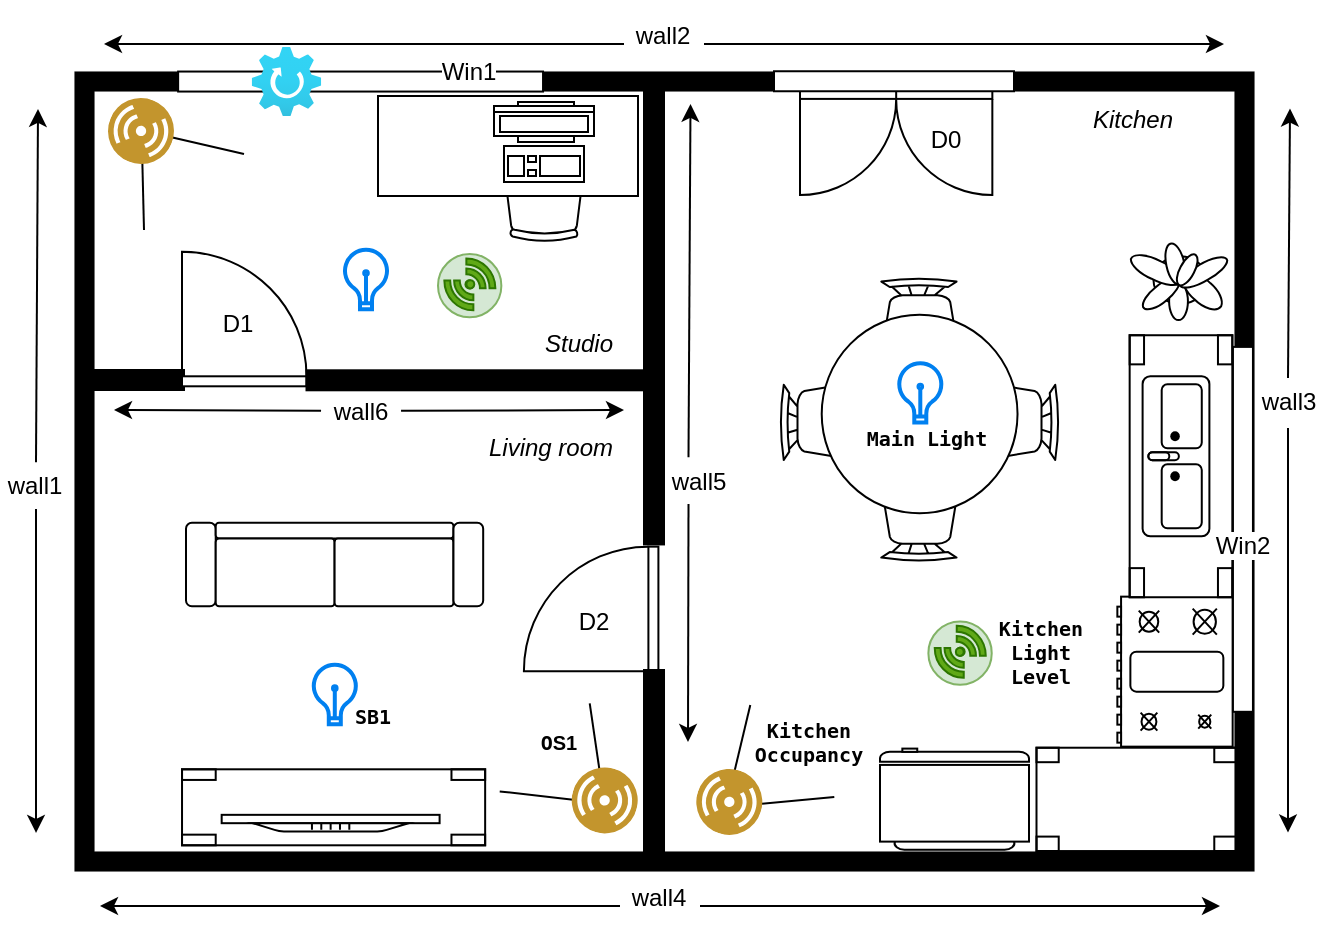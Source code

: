 <mxfile version="22.0.3" type="device">
  <diagram id="qc-cw8mjiicPfDOIfQId" name="Page-1">
    <mxGraphModel dx="1342" dy="1763" grid="1" gridSize="10" guides="1" tooltips="1" connect="1" arrows="1" fold="1" page="1" pageScale="1" pageWidth="800" pageHeight="500" math="0" shadow="0">
      <root>
        <mxCell id="0" />
        <mxCell id="1" parent="0" />
        <mxCell id="7r8yQM-oweqpXDeGi5ox-84" value="" style="verticalLabelPosition=bottom;html=1;verticalAlign=top;align=center;shape=mxgraph.floorplan.chair;shadow=0;direction=south;strokeWidth=1;rotation=-180;container=0;flipH=1;" parent="1" vertex="1">
          <mxGeometry x="561.554" y="-794.736" width="35.946" height="37.726" as="geometry" />
        </mxCell>
        <mxCell id="RznItZ6FsPS7y6rkY32L-12" value="" style="verticalLabelPosition=bottom;html=1;verticalAlign=top;align=center;shape=mxgraph.floorplan.range_2;strokeWidth=1;rotation=90;" parent="1" vertex="1">
          <mxGeometry x="618" y="-680.0" width="75" height="57.65" as="geometry" />
        </mxCell>
        <mxCell id="RznItZ6FsPS7y6rkY32L-13" value="" style="verticalLabelPosition=bottom;html=1;verticalAlign=top;align=center;shape=mxgraph.floorplan.refrigerator;strokeWidth=1;rotation=-180;" parent="1" vertex="1">
          <mxGeometry x="508" y="-612.7" width="74.5" height="50.62" as="geometry" />
        </mxCell>
        <mxCell id="RznItZ6FsPS7y6rkY32L-17" value="" style="verticalLabelPosition=bottom;html=1;verticalAlign=top;align=center;shape=mxgraph.floorplan.table;strokeWidth=1;rotation=-180;" parent="1" vertex="1">
          <mxGeometry x="586.25" y="-613.14" width="100" height="51.67" as="geometry" />
        </mxCell>
        <mxCell id="RznItZ6FsPS7y6rkY32L-88" value="&lt;i&gt;Living room&lt;/i&gt;" style="text;html=1;strokeColor=none;fillColor=none;align=center;verticalAlign=middle;whiteSpace=wrap;rounded=0;fontSize=12;" parent="1" vertex="1">
          <mxGeometry x="297" y="-775.735" width="93" height="25.051" as="geometry" />
        </mxCell>
        <mxCell id="RznItZ6FsPS7y6rkY32L-2" value="" style="verticalLabelPosition=bottom;html=1;verticalAlign=top;align=center;shape=mxgraph.floorplan.room;fillColor=strokeColor;strokeWidth=0;" parent="1" vertex="1">
          <mxGeometry x="105" y="-951.55" width="590" height="400" as="geometry" />
        </mxCell>
        <mxCell id="7r8yQM-oweqpXDeGi5ox-9" value="" style="group;rotation=-180;" parent="1" vertex="1" connectable="0">
          <mxGeometry x="455" y="-950.55" width="133" height="59.46" as="geometry" />
        </mxCell>
        <mxCell id="RznItZ6FsPS7y6rkY32L-38" value="" style="verticalLabelPosition=bottom;html=1;verticalAlign=top;align=center;shape=mxgraph.floorplan.doorDouble;aspect=fixed;strokeWidth=1;rotation=-360;" parent="7r8yQM-oweqpXDeGi5ox-9" vertex="1">
          <mxGeometry x="13" y="8" width="96.17" height="51.09" as="geometry" />
        </mxCell>
        <mxCell id="RznItZ6FsPS7y6rkY32L-39" value="" style="verticalLabelPosition=bottom;html=1;verticalAlign=top;align=center;shape=mxgraph.floorplan.wall;strokeWidth=1;rotation=-180;" parent="7r8yQM-oweqpXDeGi5ox-9" vertex="1">
          <mxGeometry width="120" height="8.35" as="geometry" />
        </mxCell>
        <mxCell id="7r8yQM-oweqpXDeGi5ox-16" value="D0" style="text;html=1;strokeColor=none;fillColor=none;align=center;verticalAlign=middle;whiteSpace=wrap;rounded=0;fontSize=12;" parent="7r8yQM-oweqpXDeGi5ox-9" vertex="1">
          <mxGeometry x="63.17" y="21.02" width="46" height="25.05" as="geometry" />
        </mxCell>
        <mxCell id="7r8yQM-oweqpXDeGi5ox-12" value="" style="group;rotation=-180;" parent="1" vertex="1" connectable="0">
          <mxGeometry x="633" y="-819.55" width="51.34" height="131" as="geometry" />
        </mxCell>
        <mxCell id="RznItZ6FsPS7y6rkY32L-15" value="" style="verticalLabelPosition=bottom;html=1;verticalAlign=top;align=center;shape=mxgraph.floorplan.table;strokeWidth=1;rotation=-90;" parent="7r8yQM-oweqpXDeGi5ox-12" vertex="1">
          <mxGeometry x="-40" y="40" width="131" height="51.34" as="geometry" />
        </mxCell>
        <mxCell id="RznItZ6FsPS7y6rkY32L-14" value="" style="verticalLabelPosition=bottom;html=1;verticalAlign=top;align=center;shape=mxgraph.floorplan.sink_double2;strokeWidth=1;rotation=-90;" parent="7r8yQM-oweqpXDeGi5ox-12" vertex="1">
          <mxGeometry x="-17" y="44" width="80" height="33.401" as="geometry" />
        </mxCell>
        <mxCell id="7r8yQM-oweqpXDeGi5ox-14" value="&lt;i&gt;Kitchen&lt;/i&gt;" style="text;html=1;strokeColor=none;fillColor=none;align=center;verticalAlign=middle;whiteSpace=wrap;rounded=0;fontSize=12;" parent="1" vertex="1">
          <mxGeometry x="588" y="-939.445" width="93" height="25.051" as="geometry" />
        </mxCell>
        <mxCell id="7r8yQM-oweqpXDeGi5ox-93" value="" style="verticalLabelPosition=bottom;html=1;verticalAlign=top;align=center;shape=mxgraph.floorplan.wall;strokeWidth=1;rotation=90;" parent="1" vertex="1">
          <mxGeometry x="598.25" y="-733.55" width="182.45" height="22.45" as="geometry" />
        </mxCell>
        <mxCell id="7r8yQM-oweqpXDeGi5ox-75" value="" style="verticalLabelPosition=bottom;html=1;verticalAlign=top;align=center;shape=mxgraph.floorplan.plant;strokeWidth=1;" parent="1" vertex="1">
          <mxGeometry x="635" y="-867.55" width="42" height="40.58" as="geometry" />
        </mxCell>
        <mxCell id="7r8yQM-oweqpXDeGi5ox-153" value="&lt;pre style=&quot;font-size: 10px;&quot;&gt;&lt;b&gt;Kitchen&lt;br/&gt;Light&lt;br/&gt;Level&lt;/b&gt;&lt;/pre&gt;" style="text;html=1;strokeColor=none;fillColor=none;align=center;verticalAlign=middle;whiteSpace=wrap;rounded=0;" parent="1" vertex="1">
          <mxGeometry x="574.5" y="-674.73" width="27" height="26.6" as="geometry" />
        </mxCell>
        <mxCell id="7r8yQM-oweqpXDeGi5ox-167" value="" style="group" parent="1" vertex="1" connectable="0">
          <mxGeometry x="532.19" y="-676.27" width="31.68" height="31.68" as="geometry" />
        </mxCell>
        <mxCell id="7r8yQM-oweqpXDeGi5ox-154" value="" style="ellipse;whiteSpace=wrap;html=1;aspect=fixed;fillColor=#d5e8d4;strokeColor=#82b366;" parent="7r8yQM-oweqpXDeGi5ox-167" vertex="1">
          <mxGeometry width="31.68" height="31.68" as="geometry" />
        </mxCell>
        <mxCell id="7r8yQM-oweqpXDeGi5ox-155" value="" style="shape=mxgraph.signs.tech.rss;html=1;pointerEvents=1;fillColor=#60a917;strokeColor=#2D7600;verticalLabelPosition=bottom;verticalAlign=top;align=center;fontColor=#ffffff;" parent="7r8yQM-oweqpXDeGi5ox-167" vertex="1">
          <mxGeometry x="14.18" y="2.202" width="14.5" height="14.97" as="geometry" />
        </mxCell>
        <mxCell id="7r8yQM-oweqpXDeGi5ox-156" value="" style="shape=mxgraph.signs.tech.rss;html=1;pointerEvents=1;fillColor=#60a917;strokeColor=#2D7600;verticalLabelPosition=bottom;verticalAlign=top;align=center;flipV=1;flipH=1;fontColor=#ffffff;" parent="7r8yQM-oweqpXDeGi5ox-167" vertex="1">
          <mxGeometry x="3.18" y="13.202" width="14.5" height="14.97" as="geometry" />
        </mxCell>
        <mxCell id="7r8yQM-oweqpXDeGi5ox-87" value="" style="verticalLabelPosition=bottom;html=1;verticalAlign=top;align=center;shape=mxgraph.floorplan.chair;shadow=0;direction=south;strokeWidth=1;rotation=-90;container=0;" parent="1" vertex="1">
          <mxGeometry x="509.555" y="-849.002" width="35.946" height="37.726" as="geometry" />
        </mxCell>
        <mxCell id="7r8yQM-oweqpXDeGi5ox-88" value="" style="verticalLabelPosition=bottom;html=1;verticalAlign=top;align=center;shape=mxgraph.floorplan.chair;shadow=0;direction=south;strokeWidth=1;rotation=-90;container=0;flipH=1;" parent="1" vertex="1">
          <mxGeometry x="509.555" y="-743.164" width="35.946" height="37.726" as="geometry" />
        </mxCell>
        <mxCell id="RznItZ6FsPS7y6rkY32L-21" value="" style="verticalLabelPosition=bottom;html=1;verticalAlign=top;align=center;shape=mxgraph.floorplan.chair;shadow=0;direction=south;strokeWidth=1;rotation=-180;container=0;" parent="1" vertex="1">
          <mxGeometry x="458" y="-794.736" width="35.946" height="37.726" as="geometry" />
        </mxCell>
        <mxCell id="RznItZ6FsPS7y6rkY32L-24" value="" style="shape=ellipse;shadow=0;strokeWidth=1;rotation=-180;container=0;" parent="1" vertex="1">
          <mxGeometry x="478.858" y="-829.605" width="97.916" height="99.237" as="geometry" />
        </mxCell>
        <mxCell id="0M6jd2dRWZS2fC3PjOVr-3" value="" style="verticalLabelPosition=bottom;html=1;verticalAlign=top;align=center;shape=mxgraph.floorplan.wall;fillColor=strokeColor;" parent="1" vertex="1">
          <mxGeometry x="110" y="-802" width="50" height="10" as="geometry" />
        </mxCell>
        <mxCell id="0M6jd2dRWZS2fC3PjOVr-4" value="" style="verticalLabelPosition=bottom;html=1;verticalAlign=top;align=center;shape=mxgraph.floorplan.wall;fillColor=strokeColor;rotation=90;" parent="1" vertex="1">
          <mxGeometry x="281.25" y="-833.53" width="227.5" height="10" as="geometry" />
        </mxCell>
        <mxCell id="0M6jd2dRWZS2fC3PjOVr-5" value="" style="verticalLabelPosition=bottom;html=1;verticalAlign=top;align=center;shape=mxgraph.floorplan.doorRight;aspect=fixed;strokeWidth=1;rotation=0;flipH=1;flipV=1;" parent="1" vertex="1">
          <mxGeometry x="159" y="-860.0" width="62.25" height="66.15" as="geometry" />
        </mxCell>
        <mxCell id="0M6jd2dRWZS2fC3PjOVr-6" value="D1" style="text;html=1;strokeColor=none;fillColor=none;align=center;verticalAlign=middle;whiteSpace=wrap;rounded=0;fontSize=12;rotation=0;" parent="1" vertex="1">
          <mxGeometry x="157" y="-838" width="60" height="25.05" as="geometry" />
        </mxCell>
        <mxCell id="0M6jd2dRWZS2fC3PjOVr-8" value="" style="verticalLabelPosition=bottom;html=1;verticalAlign=top;align=center;shape=mxgraph.floorplan.wall;fillColor=strokeColor;" parent="1" vertex="1">
          <mxGeometry x="221.25" y="-801.85" width="168.75" height="10" as="geometry" />
        </mxCell>
        <mxCell id="DHhN4xZnDI9eWVdaT0hH-5" value="" style="verticalLabelPosition=bottom;html=1;verticalAlign=top;align=center;shape=mxgraph.floorplan.couch;strokeWidth=1;rotation=0;" parent="1" vertex="1">
          <mxGeometry x="161" y="-725.58" width="148.59" height="41.752" as="geometry" />
        </mxCell>
        <mxCell id="DHhN4xZnDI9eWVdaT0hH-6" value="" style="group;rotation=-90;" parent="1" vertex="1" connectable="0">
          <mxGeometry x="220.436" y="-655.58" width="90.14" height="153.001" as="geometry" />
        </mxCell>
        <mxCell id="DHhN4xZnDI9eWVdaT0hH-7" value="" style="verticalLabelPosition=bottom;html=1;verticalAlign=top;align=center;shape=mxgraph.floorplan.table;strokeWidth=1;rotation=-180;container=0;" parent="DHhN4xZnDI9eWVdaT0hH-6" vertex="1">
          <mxGeometry x="-61.42" y="53.23" width="151.56" height="38" as="geometry" />
        </mxCell>
        <mxCell id="DHhN4xZnDI9eWVdaT0hH-8" value="" style="verticalLabelPosition=bottom;html=1;verticalAlign=top;align=center;shape=mxgraph.floorplan.flat_tv;strokeWidth=1;rotation=-180;container=0;" parent="DHhN4xZnDI9eWVdaT0hH-6" vertex="1">
          <mxGeometry x="-41.605" y="76.0" width="108.966" height="8.35" as="geometry" />
        </mxCell>
        <mxCell id="7r8yQM-oweqpXDeGi5ox-100" value="" style="group" parent="1" vertex="1" connectable="0">
          <mxGeometry x="224" y="-654.58" width="44" height="38.8" as="geometry" />
        </mxCell>
        <mxCell id="7r8yQM-oweqpXDeGi5ox-96" value="" style="html=1;verticalLabelPosition=bottom;align=center;labelBackgroundColor=#ffffff;verticalAlign=top;strokeWidth=2;strokeColor=#0080F0;shadow=0;dashed=0;shape=mxgraph.ios7.icons.lightbulb;" parent="7r8yQM-oweqpXDeGi5ox-100" vertex="1">
          <mxGeometry width="22.8" height="29.7" as="geometry" />
        </mxCell>
        <mxCell id="RznItZ6FsPS7y6rkY32L-68" value="&lt;pre style=&quot;font-size: 10px;&quot;&gt;&lt;b&gt;SB1&lt;/b&gt;&lt;/pre&gt;" style="text;html=1;strokeColor=none;fillColor=none;align=center;verticalAlign=middle;whiteSpace=wrap;rounded=0;" parent="7r8yQM-oweqpXDeGi5ox-100" vertex="1">
          <mxGeometry x="17" y="12.2" width="27" height="26.6" as="geometry" />
        </mxCell>
        <mxCell id="0M6jd2dRWZS2fC3PjOVr-21" value="" style="group;rotation=-180;" parent="1" vertex="1" connectable="0">
          <mxGeometry x="267" y="-939" width="120" height="70" as="geometry" />
        </mxCell>
        <mxCell id="0M6jd2dRWZS2fC3PjOVr-17" value="" style="verticalLabelPosition=bottom;html=1;verticalAlign=top;align=center;shape=mxgraph.floorplan.office_chair;shadow=0;rotation=-180;" parent="0M6jd2dRWZS2fC3PjOVr-21" vertex="1">
          <mxGeometry x="53" y="30" width="40" height="43" as="geometry" />
        </mxCell>
        <mxCell id="0M6jd2dRWZS2fC3PjOVr-18" value="" style="shape=rect;shadow=0;html=1;rotation=-180;" parent="0M6jd2dRWZS2fC3PjOVr-21" vertex="1">
          <mxGeometry x="-10" width="130" height="50" as="geometry" />
        </mxCell>
        <mxCell id="0M6jd2dRWZS2fC3PjOVr-19" value="" style="verticalLabelPosition=bottom;html=1;verticalAlign=top;align=center;shape=mxgraph.floorplan.workstation;shadow=0;flipV=1;rotation=-180;" parent="0M6jd2dRWZS2fC3PjOVr-21" vertex="1">
          <mxGeometry x="48" y="3" width="50" height="40" as="geometry" />
        </mxCell>
        <mxCell id="0M6jd2dRWZS2fC3PjOVr-24" value="" style="verticalLabelPosition=bottom;html=1;verticalAlign=top;align=center;shape=mxgraph.floorplan.doorRight;aspect=fixed;strokeWidth=1;rotation=-90;flipH=1;flipV=1;" parent="1" vertex="1">
          <mxGeometry x="333" y="-715.62" width="62.25" height="66.15" as="geometry" />
        </mxCell>
        <mxCell id="0M6jd2dRWZS2fC3PjOVr-25" value="" style="verticalLabelPosition=bottom;html=1;verticalAlign=top;align=center;shape=mxgraph.floorplan.wall;fillColor=strokeColor;rotation=90;" parent="1" vertex="1">
          <mxGeometry x="345.32" y="-607.31" width="99.37" height="10" as="geometry" />
        </mxCell>
        <mxCell id="0M6jd2dRWZS2fC3PjOVr-27" value="D2" style="text;html=1;strokeColor=none;fillColor=none;align=center;verticalAlign=middle;whiteSpace=wrap;rounded=0;fontSize=12;rotation=0;" parent="1" vertex="1">
          <mxGeometry x="335.25" y="-688.55" width="60" height="25.05" as="geometry" />
        </mxCell>
        <mxCell id="7r8yQM-oweqpXDeGi5ox-103" value="&lt;pre style=&quot;font-size: 10px;&quot;&gt;&lt;b&gt;Main Light&lt;/b&gt;&lt;/pre&gt;" style="text;html=1;strokeColor=none;fillColor=none;align=center;verticalAlign=middle;whiteSpace=wrap;rounded=0;" parent="1" vertex="1">
          <mxGeometry x="500" y="-781.72" width="63" height="26.6" as="geometry" />
        </mxCell>
        <mxCell id="7r8yQM-oweqpXDeGi5ox-102" value="" style="html=1;verticalLabelPosition=bottom;align=center;labelBackgroundColor=#ffffff;verticalAlign=top;strokeWidth=2;strokeColor=#0080F0;shadow=0;dashed=0;shape=mxgraph.ios7.icons.lightbulb;" parent="1" vertex="1">
          <mxGeometry x="516.75" y="-805.42" width="22.8" height="29.7" as="geometry" />
        </mxCell>
        <mxCell id="0M6jd2dRWZS2fC3PjOVr-30" value="&lt;i&gt;Studio&lt;/i&gt;" style="text;html=1;strokeColor=none;fillColor=none;align=center;verticalAlign=middle;whiteSpace=wrap;rounded=0;fontSize=12;" parent="1" vertex="1">
          <mxGeometry x="329" y="-827.32" width="57" height="25.05" as="geometry" />
        </mxCell>
        <mxCell id="0M6jd2dRWZS2fC3PjOVr-32" value="" style="html=1;verticalLabelPosition=bottom;align=center;labelBackgroundColor=#ffffff;verticalAlign=top;strokeWidth=2;strokeColor=#0080F0;shadow=0;dashed=0;shape=mxgraph.ios7.icons.lightbulb;" parent="1" vertex="1">
          <mxGeometry x="239.6" y="-862.11" width="22.8" height="29.7" as="geometry" />
        </mxCell>
        <mxCell id="7r8yQM-oweqpXDeGi5ox-122" value="" style="group;rotation=-180;direction=north;" parent="1" vertex="1" connectable="0">
          <mxGeometry x="417.15" y="-637.548" width="68.71" height="72.708" as="geometry" />
        </mxCell>
        <mxCell id="7r8yQM-oweqpXDeGi5ox-123" value="" style="endArrow=none;html=1;rounded=0;" parent="7r8yQM-oweqpXDeGi5ox-122" edge="1">
          <mxGeometry width="50" height="50" relative="1" as="geometry">
            <mxPoint x="68" y="49" as="sourcePoint" />
            <mxPoint x="15" y="54" as="targetPoint" />
          </mxGeometry>
        </mxCell>
        <mxCell id="7r8yQM-oweqpXDeGi5ox-124" value="" style="endArrow=none;html=1;rounded=0;" parent="7r8yQM-oweqpXDeGi5ox-122" edge="1">
          <mxGeometry width="50" height="50" relative="1" as="geometry">
            <mxPoint x="26" y="3" as="sourcePoint" />
            <mxPoint x="16" y="45" as="targetPoint" />
          </mxGeometry>
        </mxCell>
        <mxCell id="7r8yQM-oweqpXDeGi5ox-125" value="" style="image;aspect=fixed;perimeter=ellipsePerimeter;html=1;align=center;shadow=0;dashed=0;fontColor=#4277BB;labelBackgroundColor=default;fontSize=12;spacingTop=3;image=img/lib/ibm/users/sensor.svg;rotation=-522;" parent="7r8yQM-oweqpXDeGi5ox-122" vertex="1">
          <mxGeometry x="-1" y="35" width="33" height="33" as="geometry" />
        </mxCell>
        <mxCell id="7r8yQM-oweqpXDeGi5ox-126" value="&lt;pre style=&quot;font-size: 10px;&quot;&gt;&lt;b&gt;Kitchen&lt;br/&gt;Occupancy&lt;/b&gt;&lt;/pre&gt;" style="text;html=1;strokeColor=none;fillColor=none;align=center;verticalAlign=middle;whiteSpace=wrap;rounded=0;" parent="7r8yQM-oweqpXDeGi5ox-122" vertex="1">
          <mxGeometry x="41.71" y="8.398" width="27" height="26.6" as="geometry" />
        </mxCell>
        <mxCell id="7r8yQM-oweqpXDeGi5ox-120" value="" style="group;flipV=0;flipH=0;" parent="1" vertex="1" connectable="0">
          <mxGeometry x="316.004" y="-641.046" width="98.856" height="76.205" as="geometry" />
        </mxCell>
        <mxCell id="7r8yQM-oweqpXDeGi5ox-118" value="" style="group;rotation=357;direction=north;flipH=0;flipV=1;" parent="7r8yQM-oweqpXDeGi5ox-120" vertex="1" connectable="0">
          <mxGeometry x="1.856" y="1.748" width="68.708" height="72.708" as="geometry" />
        </mxCell>
        <mxCell id="7r8yQM-oweqpXDeGi5ox-113" value="" style="endArrow=none;html=1;rounded=0;" parent="7r8yQM-oweqpXDeGi5ox-118" edge="1">
          <mxGeometry width="50" height="50" relative="1" as="geometry">
            <mxPoint y="48" as="sourcePoint" />
            <mxPoint x="53" y="54" as="targetPoint" />
          </mxGeometry>
        </mxCell>
        <mxCell id="7r8yQM-oweqpXDeGi5ox-114" value="" style="endArrow=none;html=1;rounded=0;" parent="7r8yQM-oweqpXDeGi5ox-118" edge="1">
          <mxGeometry width="50" height="50" relative="1" as="geometry">
            <mxPoint x="45" y="4" as="sourcePoint" />
            <mxPoint x="51" y="45" as="targetPoint" />
          </mxGeometry>
        </mxCell>
        <mxCell id="7r8yQM-oweqpXDeGi5ox-110" value="" style="image;aspect=fixed;perimeter=ellipsePerimeter;html=1;align=center;shadow=0;dashed=0;fontColor=#4277BB;labelBackgroundColor=default;fontSize=12;spacingTop=3;image=img/lib/ibm/users/sensor.svg;rotation=15;" parent="7r8yQM-oweqpXDeGi5ox-118" vertex="1">
          <mxGeometry x="36" y="36" width="33" height="33" as="geometry" />
        </mxCell>
        <mxCell id="0M6jd2dRWZS2fC3PjOVr-40" value="" style="group;flipV=0;flipH=0;" parent="1" vertex="1" connectable="0">
          <mxGeometry x="326.004" y="-631.046" width="98.856" height="76.205" as="geometry" />
        </mxCell>
        <mxCell id="0M6jd2dRWZS2fC3PjOVr-45" value="&lt;pre style=&quot;font-size: 10px;&quot;&gt;&lt;b style=&quot;background-color: initial;&quot;&gt;O&lt;/b&gt;&lt;b style=&quot;background-color: initial; font-family: Helvetica; white-space: normal;&quot;&gt;S1&lt;/b&gt;&lt;/pre&gt;" style="text;html=1;strokeColor=none;fillColor=none;align=center;verticalAlign=middle;whiteSpace=wrap;rounded=0;" parent="0M6jd2dRWZS2fC3PjOVr-40" vertex="1">
          <mxGeometry x="7.856" y="1.776" width="27" height="26.6" as="geometry" />
        </mxCell>
        <mxCell id="0M6jd2dRWZS2fC3PjOVr-41" value="" style="group;rotation=-176;direction=north;flipH=0;flipV=1;" parent="1" vertex="1" connectable="0">
          <mxGeometry x="120" y="-938.998" width="68.708" height="72.708" as="geometry" />
        </mxCell>
        <mxCell id="0M6jd2dRWZS2fC3PjOVr-42" value="" style="endArrow=none;html=1;rounded=0;" parent="0M6jd2dRWZS2fC3PjOVr-41" edge="1">
          <mxGeometry width="50" height="50" relative="1" as="geometry">
            <mxPoint x="70" y="29" as="sourcePoint" />
            <mxPoint x="18" y="17" as="targetPoint" />
          </mxGeometry>
        </mxCell>
        <mxCell id="0M6jd2dRWZS2fC3PjOVr-43" value="" style="endArrow=none;html=1;rounded=0;" parent="0M6jd2dRWZS2fC3PjOVr-41" edge="1">
          <mxGeometry width="50" height="50" relative="1" as="geometry">
            <mxPoint x="20" y="67" as="sourcePoint" />
            <mxPoint x="19" y="26" as="targetPoint" />
          </mxGeometry>
        </mxCell>
        <mxCell id="0M6jd2dRWZS2fC3PjOVr-44" value="" style="image;aspect=fixed;perimeter=ellipsePerimeter;html=1;align=center;shadow=0;dashed=0;fontColor=#4277BB;labelBackgroundColor=default;fontSize=12;spacingTop=3;image=img/lib/ibm/users/sensor.svg;rotation=-518;" parent="0M6jd2dRWZS2fC3PjOVr-41" vertex="1">
          <mxGeometry x="2" y="1" width="33" height="33" as="geometry" />
        </mxCell>
        <mxCell id="0M6jd2dRWZS2fC3PjOVr-51" value="" style="ellipse;whiteSpace=wrap;html=1;aspect=fixed;fillColor=#d5e8d4;strokeColor=#82b366;" parent="1" vertex="1">
          <mxGeometry x="287.0" y="-860" width="31.68" height="31.68" as="geometry" />
        </mxCell>
        <mxCell id="0M6jd2dRWZS2fC3PjOVr-53" value="" style="shape=mxgraph.signs.tech.rss;html=1;pointerEvents=1;fillColor=#60a917;strokeColor=#2D7600;verticalLabelPosition=bottom;verticalAlign=top;align=center;flipV=1;flipH=1;fontColor=#ffffff;" parent="1" vertex="1">
          <mxGeometry x="290.18" y="-846.798" width="14.5" height="14.97" as="geometry" />
        </mxCell>
        <mxCell id="0M6jd2dRWZS2fC3PjOVr-52" value="" style="shape=mxgraph.signs.tech.rss;html=1;pointerEvents=1;fillColor=#60a917;strokeColor=#2D7600;verticalLabelPosition=bottom;verticalAlign=top;align=center;fontColor=#ffffff;" parent="1" vertex="1">
          <mxGeometry x="301.18" y="-857.798" width="14.5" height="14.97" as="geometry" />
        </mxCell>
        <mxCell id="0M6jd2dRWZS2fC3PjOVr-54" value="" style="verticalLabelPosition=bottom;html=1;verticalAlign=top;align=center;shape=mxgraph.floorplan.wall;strokeWidth=1;rotation=0;" parent="1" vertex="1">
          <mxGeometry x="157.07" y="-957.45" width="182.45" height="22.45" as="geometry" />
        </mxCell>
        <mxCell id="0M6jd2dRWZS2fC3PjOVr-55" value="&lt;span style=&quot;background-color: rgb(255, 255, 255);&quot;&gt;Win1&lt;/span&gt;" style="text;html=1;strokeColor=none;fillColor=none;align=center;verticalAlign=middle;whiteSpace=wrap;rounded=0;fontSize=12;" parent="1" vertex="1">
          <mxGeometry x="278.74" y="-963.6" width="47.26" height="25.05" as="geometry" />
        </mxCell>
        <mxCell id="0M6jd2dRWZS2fC3PjOVr-56" value="" style="image;aspect=fixed;html=1;points=[];align=center;fontSize=12;image=img/lib/azure2/general/Gear.svg;" parent="1" vertex="1">
          <mxGeometry x="193.87" y="-963.59" width="34.73" height="34.73" as="geometry" />
        </mxCell>
        <mxCell id="7r8yQM-oweqpXDeGi5ox-21" value="&lt;span style=&quot;background-color: rgb(255, 255, 255);&quot;&gt;Win2&lt;/span&gt;" style="text;html=1;strokeColor=none;fillColor=none;align=center;verticalAlign=middle;whiteSpace=wrap;rounded=0;fontSize=12;" parent="1" vertex="1">
          <mxGeometry x="642.98" y="-726.825" width="93" height="25.051" as="geometry" />
        </mxCell>
        <mxCell id="vrruzYlt1HzjlDkKj_sJ-4" value="" style="group" vertex="1" connectable="0" parent="1">
          <mxGeometry x="68" y="-932.55" width="35" height="362" as="geometry" />
        </mxCell>
        <mxCell id="vrruzYlt1HzjlDkKj_sJ-5" value="wall1" style="text;html=1;strokeColor=none;fillColor=none;align=center;verticalAlign=middle;whiteSpace=wrap;rounded=0;fontSize=12;" vertex="1" parent="vrruzYlt1HzjlDkKj_sJ-4">
          <mxGeometry y="176.13" width="35" height="25.05" as="geometry" />
        </mxCell>
        <mxCell id="vrruzYlt1HzjlDkKj_sJ-6" value="" style="endArrow=classic;html=1;rounded=0;" edge="1" parent="vrruzYlt1HzjlDkKj_sJ-4">
          <mxGeometry width="50" height="50" relative="1" as="geometry">
            <mxPoint x="18" y="176.7" as="sourcePoint" />
            <mxPoint x="19" as="targetPoint" />
          </mxGeometry>
        </mxCell>
        <mxCell id="vrruzYlt1HzjlDkKj_sJ-7" value="" style="endArrow=classic;html=1;rounded=0;" edge="1" parent="vrruzYlt1HzjlDkKj_sJ-4">
          <mxGeometry width="50" height="50" relative="1" as="geometry">
            <mxPoint x="18" y="200.0" as="sourcePoint" />
            <mxPoint x="18" y="362" as="targetPoint" />
          </mxGeometry>
        </mxCell>
        <mxCell id="vrruzYlt1HzjlDkKj_sJ-8" value="" style="group;rotation=90;" vertex="1" connectable="0" parent="1">
          <mxGeometry x="384.98" y="-1150" width="35" height="362" as="geometry" />
        </mxCell>
        <mxCell id="vrruzYlt1HzjlDkKj_sJ-9" value="wall2" style="text;html=1;strokeColor=none;fillColor=none;align=center;verticalAlign=middle;whiteSpace=wrap;rounded=0;fontSize=12;rotation=0;" vertex="1" parent="vrruzYlt1HzjlDkKj_sJ-8">
          <mxGeometry x="-3" y="168" width="35" height="25.05" as="geometry" />
        </mxCell>
        <mxCell id="vrruzYlt1HzjlDkKj_sJ-10" value="" style="endArrow=classic;html=1;rounded=0;" edge="1" parent="vrruzYlt1HzjlDkKj_sJ-8">
          <mxGeometry width="50" height="50" relative="1" as="geometry">
            <mxPoint x="35.02" y="185" as="sourcePoint" />
            <mxPoint x="295.02" y="185" as="targetPoint" />
          </mxGeometry>
        </mxCell>
        <mxCell id="vrruzYlt1HzjlDkKj_sJ-11" value="" style="endArrow=classic;html=1;rounded=0;" edge="1" parent="vrruzYlt1HzjlDkKj_sJ-8">
          <mxGeometry width="50" height="50" relative="1" as="geometry">
            <mxPoint x="-4.98" y="185" as="sourcePoint" />
            <mxPoint x="-264.98" y="185" as="targetPoint" />
          </mxGeometry>
        </mxCell>
        <mxCell id="vrruzYlt1HzjlDkKj_sJ-12" value="" style="endArrow=classic;html=1;rounded=0;" edge="1" parent="1">
          <mxGeometry width="50" height="50" relative="1" as="geometry">
            <mxPoint x="712" y="-798" as="sourcePoint" />
            <mxPoint x="713" y="-932.75" as="targetPoint" />
          </mxGeometry>
        </mxCell>
        <mxCell id="vrruzYlt1HzjlDkKj_sJ-13" value="" style="endArrow=classic;html=1;rounded=0;" edge="1" parent="1">
          <mxGeometry width="50" height="50" relative="1" as="geometry">
            <mxPoint x="712" y="-773" as="sourcePoint" />
            <mxPoint x="712" y="-570.75" as="targetPoint" />
          </mxGeometry>
        </mxCell>
        <mxCell id="vrruzYlt1HzjlDkKj_sJ-14" value="wall3" style="text;html=1;strokeColor=none;fillColor=none;align=center;verticalAlign=middle;whiteSpace=wrap;rounded=0;fontSize=12;" vertex="1" parent="1">
          <mxGeometry x="695" y="-798.62" width="35" height="25.05" as="geometry" />
        </mxCell>
        <mxCell id="vrruzYlt1HzjlDkKj_sJ-15" value="" style="group;rotation=90;" vertex="1" connectable="0" parent="1">
          <mxGeometry x="382.98" y="-719" width="35" height="362" as="geometry" />
        </mxCell>
        <mxCell id="vrruzYlt1HzjlDkKj_sJ-16" value="wall4" style="text;html=1;strokeColor=none;fillColor=none;align=center;verticalAlign=middle;whiteSpace=wrap;rounded=0;fontSize=12;rotation=0;" vertex="1" parent="vrruzYlt1HzjlDkKj_sJ-15">
          <mxGeometry x="-3" y="168" width="35" height="25.05" as="geometry" />
        </mxCell>
        <mxCell id="vrruzYlt1HzjlDkKj_sJ-17" value="" style="endArrow=classic;html=1;rounded=0;" edge="1" parent="vrruzYlt1HzjlDkKj_sJ-15">
          <mxGeometry width="50" height="50" relative="1" as="geometry">
            <mxPoint x="35.02" y="185" as="sourcePoint" />
            <mxPoint x="295.02" y="185" as="targetPoint" />
          </mxGeometry>
        </mxCell>
        <mxCell id="vrruzYlt1HzjlDkKj_sJ-18" value="" style="endArrow=classic;html=1;rounded=0;" edge="1" parent="vrruzYlt1HzjlDkKj_sJ-15">
          <mxGeometry width="50" height="50" relative="1" as="geometry">
            <mxPoint x="-4.98" y="185" as="sourcePoint" />
            <mxPoint x="-264.98" y="185" as="targetPoint" />
          </mxGeometry>
        </mxCell>
        <mxCell id="vrruzYlt1HzjlDkKj_sJ-19" value="" style="group" vertex="1" connectable="0" parent="1">
          <mxGeometry x="394.25" y="-935.05" width="35" height="362" as="geometry" />
        </mxCell>
        <mxCell id="vrruzYlt1HzjlDkKj_sJ-20" value="wall5" style="text;html=1;strokeColor=none;fillColor=none;align=center;verticalAlign=middle;whiteSpace=wrap;rounded=0;fontSize=12;" vertex="1" parent="vrruzYlt1HzjlDkKj_sJ-19">
          <mxGeometry x="6" y="176.13" width="35" height="25.05" as="geometry" />
        </mxCell>
        <mxCell id="vrruzYlt1HzjlDkKj_sJ-21" value="" style="endArrow=classic;html=1;rounded=0;" edge="1" parent="vrruzYlt1HzjlDkKj_sJ-19">
          <mxGeometry width="50" height="50" relative="1" as="geometry">
            <mxPoint x="18" y="176.7" as="sourcePoint" />
            <mxPoint x="19" as="targetPoint" />
          </mxGeometry>
        </mxCell>
        <mxCell id="vrruzYlt1HzjlDkKj_sJ-22" value="" style="endArrow=classic;html=1;rounded=0;" edge="1" parent="vrruzYlt1HzjlDkKj_sJ-19">
          <mxGeometry width="50" height="50" relative="1" as="geometry">
            <mxPoint x="18" y="200.0" as="sourcePoint" />
            <mxPoint x="17.75" y="319.05" as="targetPoint" />
          </mxGeometry>
        </mxCell>
        <mxCell id="vrruzYlt1HzjlDkKj_sJ-23" value="" style="group;rotation=90;" vertex="1" connectable="0" parent="1">
          <mxGeometry x="233.5" y="-961.57" width="35" height="362" as="geometry" />
        </mxCell>
        <mxCell id="vrruzYlt1HzjlDkKj_sJ-24" value="wall6" style="text;html=1;strokeColor=none;fillColor=none;align=center;verticalAlign=middle;whiteSpace=wrap;rounded=0;fontSize=12;rotation=0;" vertex="1" parent="vrruzYlt1HzjlDkKj_sJ-23">
          <mxGeometry x="-3" y="168" width="35" height="25.05" as="geometry" />
        </mxCell>
        <mxCell id="vrruzYlt1HzjlDkKj_sJ-25" value="" style="endArrow=classic;html=1;rounded=0;" edge="1" parent="vrruzYlt1HzjlDkKj_sJ-23">
          <mxGeometry width="50" height="50" relative="1" as="geometry">
            <mxPoint x="35.02" y="180" as="sourcePoint" />
            <mxPoint x="146.5" y="179.57" as="targetPoint" />
          </mxGeometry>
        </mxCell>
        <mxCell id="vrruzYlt1HzjlDkKj_sJ-26" value="" style="endArrow=classic;html=1;rounded=0;" edge="1" parent="vrruzYlt1HzjlDkKj_sJ-23">
          <mxGeometry width="50" height="50" relative="1" as="geometry">
            <mxPoint x="-4.98" y="180" as="sourcePoint" />
            <mxPoint x="-108.5" y="179.57" as="targetPoint" />
          </mxGeometry>
        </mxCell>
      </root>
    </mxGraphModel>
  </diagram>
</mxfile>
